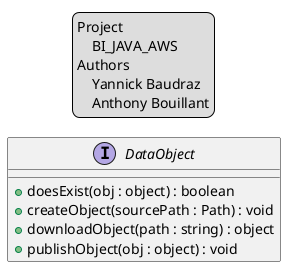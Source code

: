 @startuml
'https://plantuml.com/class-diagram

legend top
    Project
        BI_JAVA_AWS
    Authors
        Yannick Baudraz
        Anthony Bouillant
endlegend

interface DataObject {
    + doesExist(obj : object) : boolean
    + createObject(sourcePath : Path) : void
    + downloadObject(path : string) : object
    + publishObject(obj : object) : void
}

@enduml
